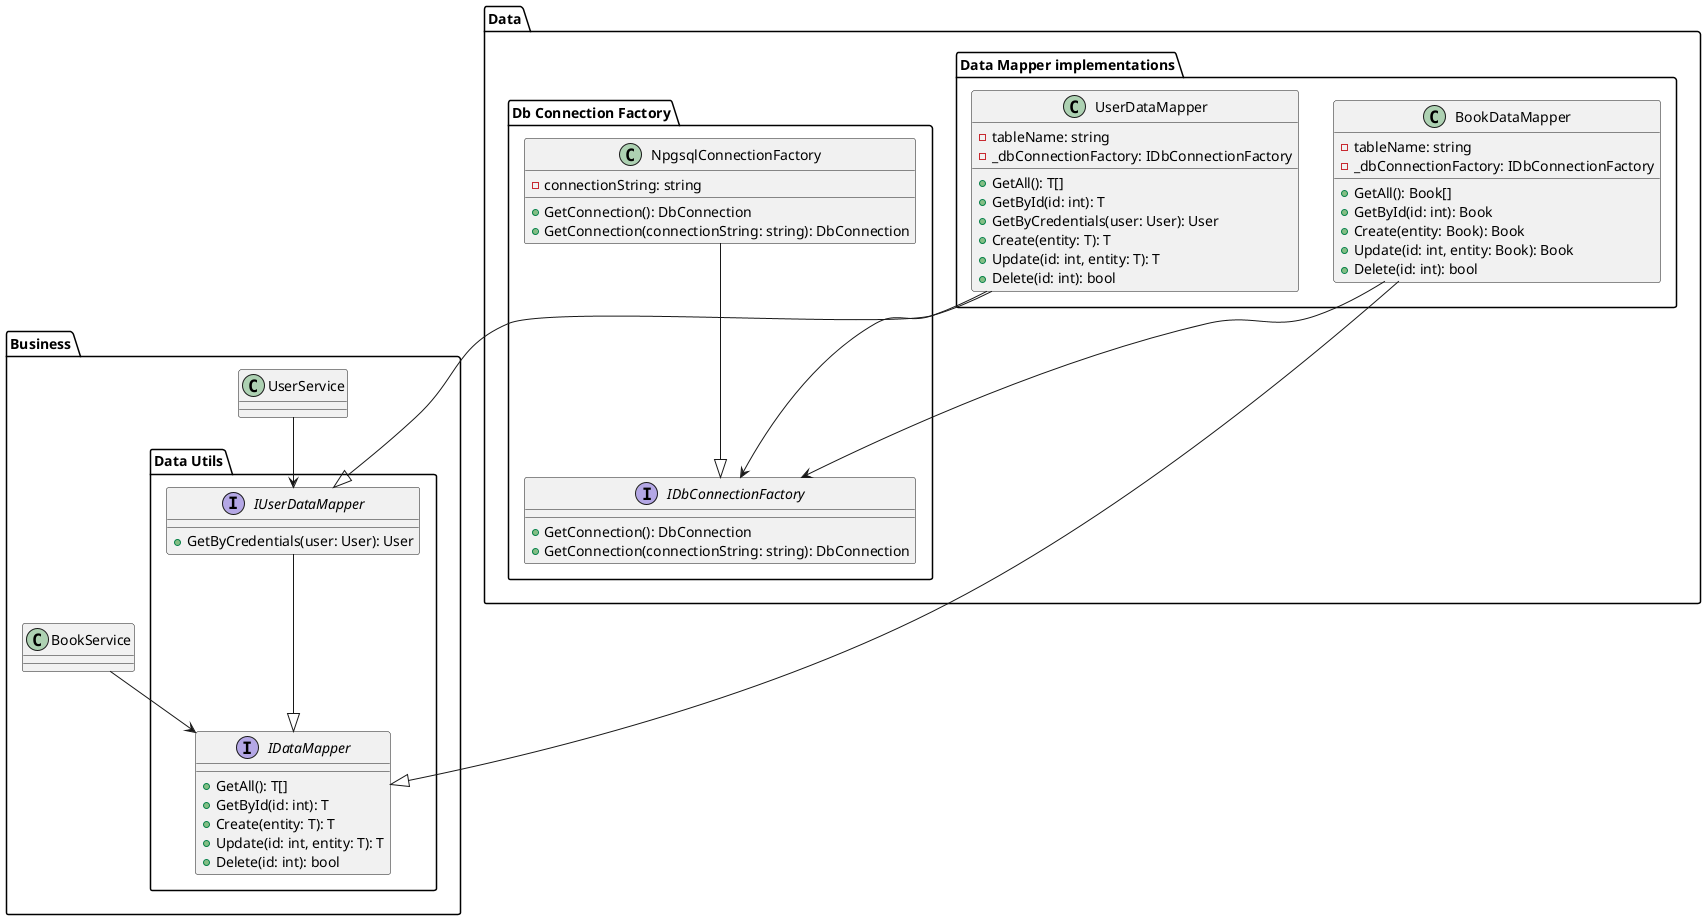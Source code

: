 @startuml

package "Business" {

    package "Data Utils" {
        
        interface IDataMapper {
            + GetAll(): T[]
            + GetById(id: int): T
            + Create(entity: T): T
            + Update(id: int, entity: T): T
            + Delete(id: int): bool
        }

        interface IUserDataMapper {
            + GetByCredentials(user: User): User
        }
        IUserDataMapper ---|> IDataMapper
    }

    UserService --> IUserDataMapper
    BookService --> IDataMapper
}

package "Data" {

    package "Data Mapper implementations" {
        class BookDataMapper {
            - tableName: string
            - _dbConnectionFactory: IDbConnectionFactory
            + GetAll(): Book[]
            + GetById(id: int): Book
            + Create(entity: Book): Book
            + Update(id: int, entity: Book): Book
            + Delete(id: int): bool
        }
        BookDataMapper ---|> IDataMapper
        

        class UserDataMapper {
            - tableName: string
            - _dbConnectionFactory: IDbConnectionFactory
            + GetAll(): T[]
            + GetById(id: int): T
            + GetByCredentials(user: User): User
            + Create(entity: T): T
            + Update(id: int, entity: T): T
            + Delete(id: int): bool
        }
        UserDataMapper ---|> IUserDataMapper
        
    }

    

    package "Db Connection Factory" {

        interface IDbConnectionFactory {
            + GetConnection(): DbConnection
            + GetConnection(connectionString: string): DbConnection
        }

        class NpgsqlConnectionFactory {
            - connectionString: string
            + GetConnection(): DbConnection
            + GetConnection(connectionString: string): DbConnection
        }
        NpgsqlConnectionFactory ---|> IDbConnectionFactory

        BookDataMapper ---> IDbConnectionFactory
        UserDataMapper ---> IDbConnectionFactory
    }
    
}
@enduml